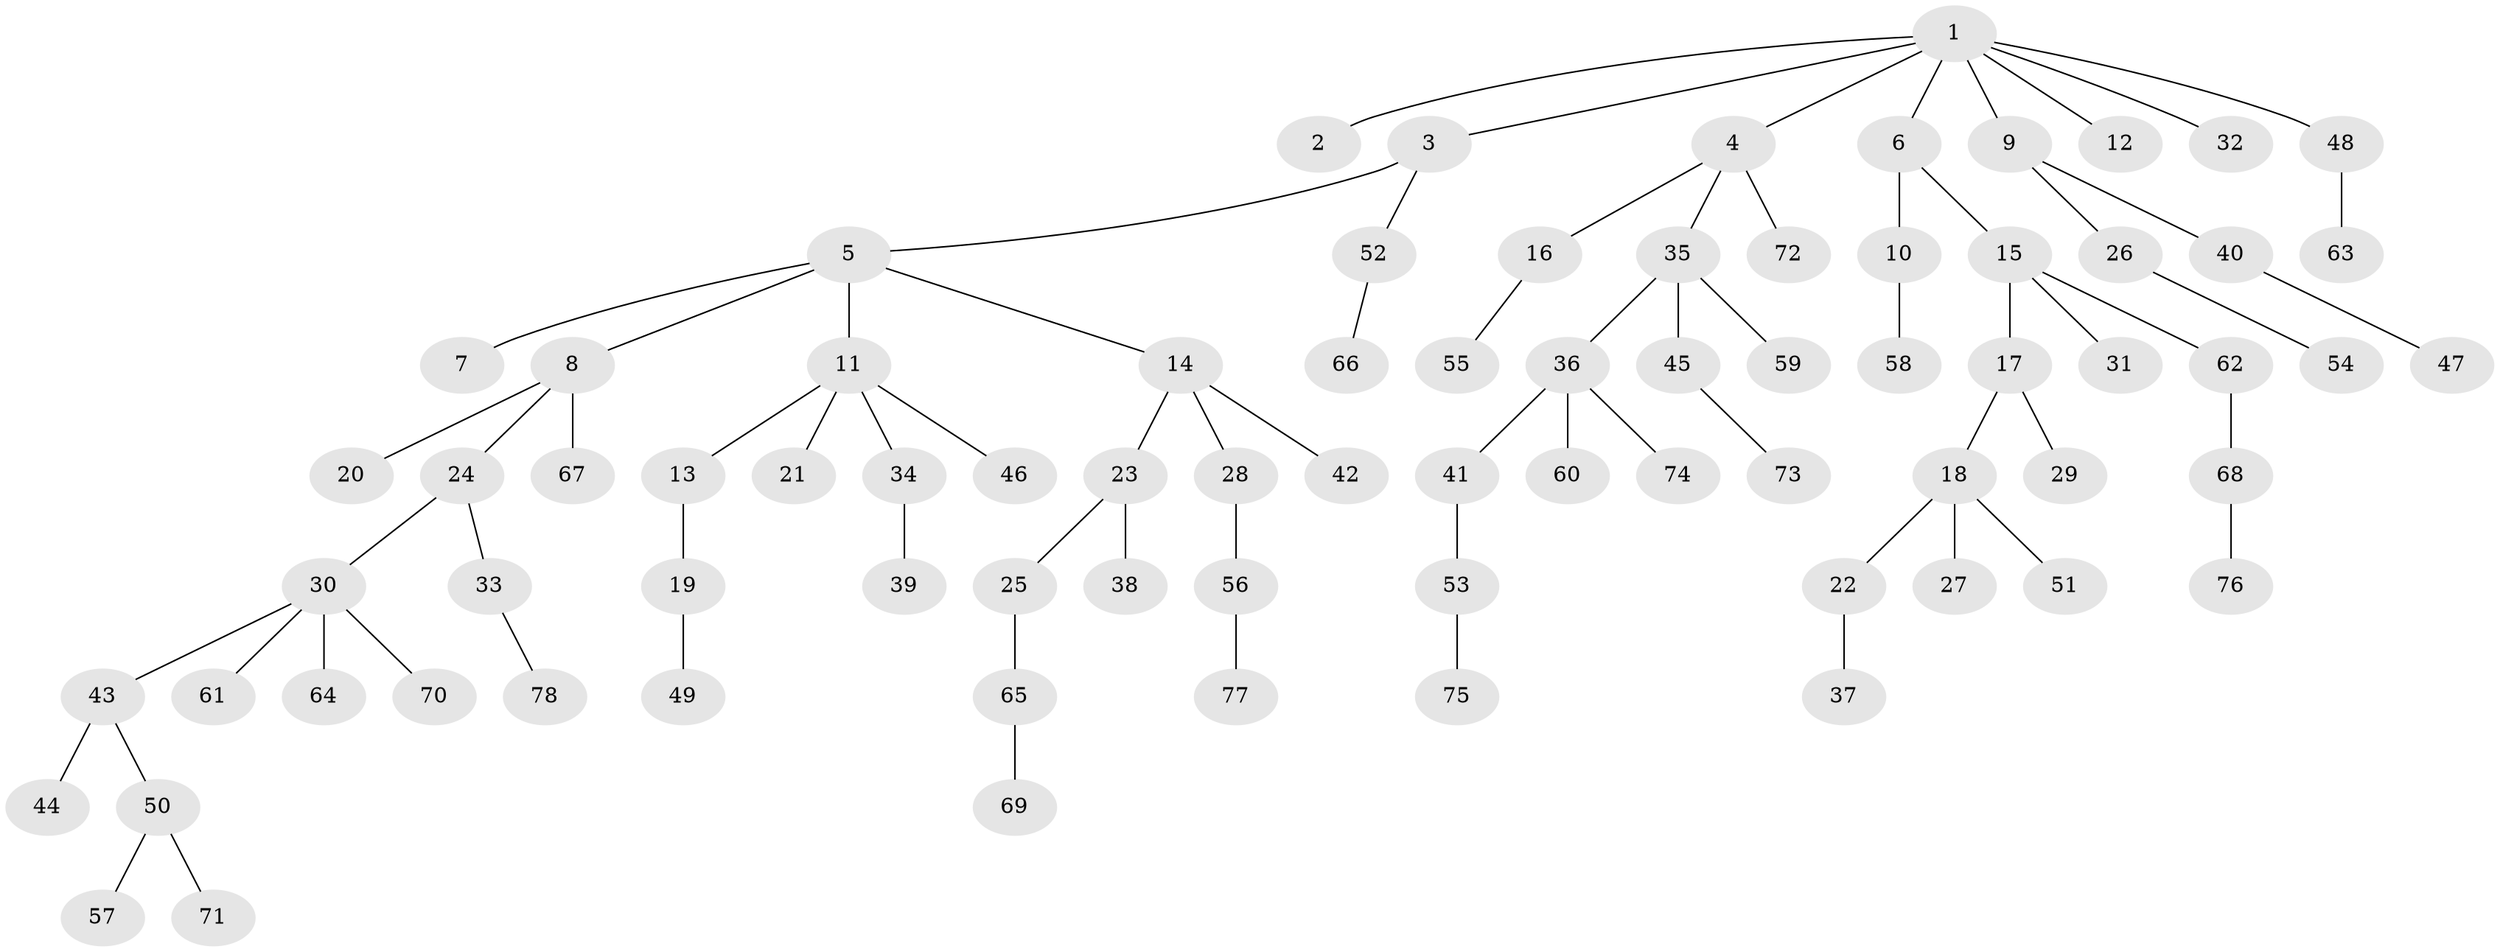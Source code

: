 // Generated by graph-tools (version 1.1) at 2025/52/03/09/25 04:52:33]
// undirected, 78 vertices, 77 edges
graph export_dot {
graph [start="1"]
  node [color=gray90,style=filled];
  1;
  2;
  3;
  4;
  5;
  6;
  7;
  8;
  9;
  10;
  11;
  12;
  13;
  14;
  15;
  16;
  17;
  18;
  19;
  20;
  21;
  22;
  23;
  24;
  25;
  26;
  27;
  28;
  29;
  30;
  31;
  32;
  33;
  34;
  35;
  36;
  37;
  38;
  39;
  40;
  41;
  42;
  43;
  44;
  45;
  46;
  47;
  48;
  49;
  50;
  51;
  52;
  53;
  54;
  55;
  56;
  57;
  58;
  59;
  60;
  61;
  62;
  63;
  64;
  65;
  66;
  67;
  68;
  69;
  70;
  71;
  72;
  73;
  74;
  75;
  76;
  77;
  78;
  1 -- 2;
  1 -- 3;
  1 -- 4;
  1 -- 6;
  1 -- 9;
  1 -- 12;
  1 -- 32;
  1 -- 48;
  3 -- 5;
  3 -- 52;
  4 -- 16;
  4 -- 35;
  4 -- 72;
  5 -- 7;
  5 -- 8;
  5 -- 11;
  5 -- 14;
  6 -- 10;
  6 -- 15;
  8 -- 20;
  8 -- 24;
  8 -- 67;
  9 -- 26;
  9 -- 40;
  10 -- 58;
  11 -- 13;
  11 -- 21;
  11 -- 34;
  11 -- 46;
  13 -- 19;
  14 -- 23;
  14 -- 28;
  14 -- 42;
  15 -- 17;
  15 -- 31;
  15 -- 62;
  16 -- 55;
  17 -- 18;
  17 -- 29;
  18 -- 22;
  18 -- 27;
  18 -- 51;
  19 -- 49;
  22 -- 37;
  23 -- 25;
  23 -- 38;
  24 -- 30;
  24 -- 33;
  25 -- 65;
  26 -- 54;
  28 -- 56;
  30 -- 43;
  30 -- 61;
  30 -- 64;
  30 -- 70;
  33 -- 78;
  34 -- 39;
  35 -- 36;
  35 -- 45;
  35 -- 59;
  36 -- 41;
  36 -- 60;
  36 -- 74;
  40 -- 47;
  41 -- 53;
  43 -- 44;
  43 -- 50;
  45 -- 73;
  48 -- 63;
  50 -- 57;
  50 -- 71;
  52 -- 66;
  53 -- 75;
  56 -- 77;
  62 -- 68;
  65 -- 69;
  68 -- 76;
}
